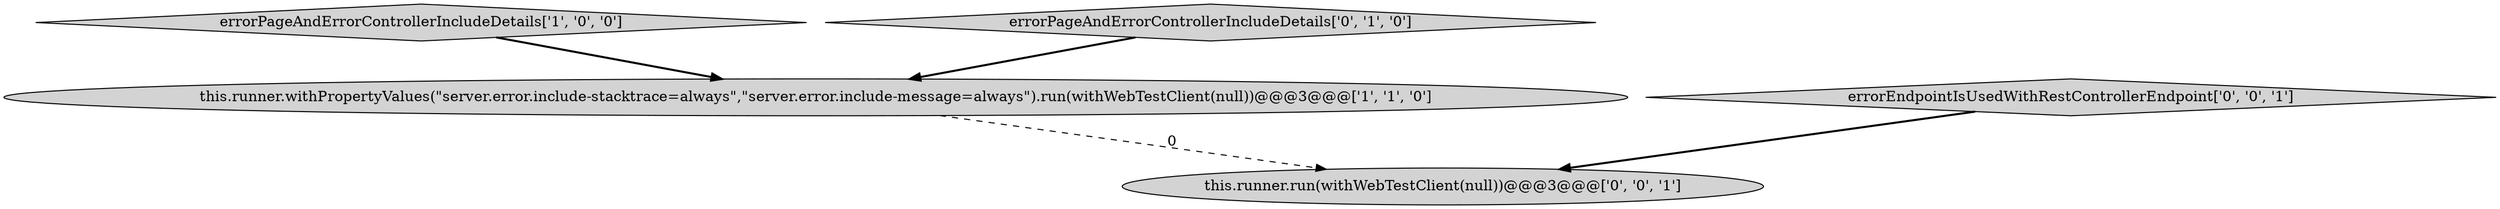 digraph {
1 [style = filled, label = "errorPageAndErrorControllerIncludeDetails['1', '0', '0']", fillcolor = lightgray, shape = diamond image = "AAA0AAABBB1BBB"];
0 [style = filled, label = "this.runner.withPropertyValues(\"server.error.include-stacktrace=always\",\"server.error.include-message=always\").run(withWebTestClient(null))@@@3@@@['1', '1', '0']", fillcolor = lightgray, shape = ellipse image = "AAA0AAABBB1BBB"];
4 [style = filled, label = "this.runner.run(withWebTestClient(null))@@@3@@@['0', '0', '1']", fillcolor = lightgray, shape = ellipse image = "AAA0AAABBB3BBB"];
2 [style = filled, label = "errorPageAndErrorControllerIncludeDetails['0', '1', '0']", fillcolor = lightgray, shape = diamond image = "AAA0AAABBB2BBB"];
3 [style = filled, label = "errorEndpointIsUsedWithRestControllerEndpoint['0', '0', '1']", fillcolor = lightgray, shape = diamond image = "AAA0AAABBB3BBB"];
2->0 [style = bold, label=""];
1->0 [style = bold, label=""];
3->4 [style = bold, label=""];
0->4 [style = dashed, label="0"];
}
